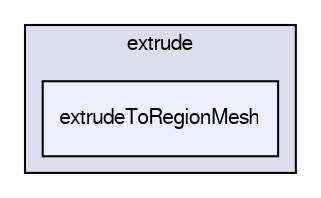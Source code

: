 digraph "applications/utilities/mesh/generation/extrude/extrudeToRegionMesh" {
  bgcolor=transparent;
  compound=true
  node [ fontsize="10", fontname="FreeSans"];
  edge [ labelfontsize="10", labelfontname="FreeSans"];
  subgraph clusterdir_af241b20e5f9e52bf2ec87596a5ffb9d {
    graph [ bgcolor="#ddddee", pencolor="black", label="extrude" fontname="FreeSans", fontsize="10", URL="dir_af241b20e5f9e52bf2ec87596a5ffb9d.html"]
  dir_d73f9300d58d22903afff4aaf8654e53 [shape=box, label="extrudeToRegionMesh", style="filled", fillcolor="#eeeeff", pencolor="black", URL="dir_d73f9300d58d22903afff4aaf8654e53.html"];
  }
}
